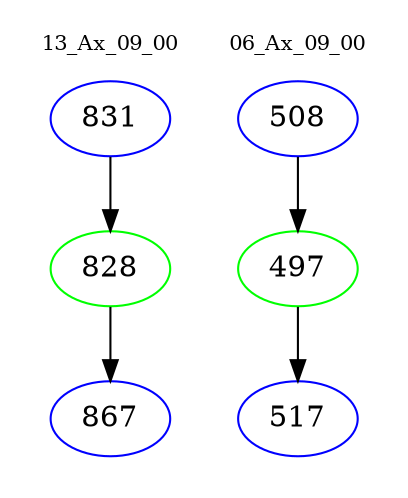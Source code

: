 digraph{
subgraph cluster_0 {
color = white
label = "13_Ax_09_00";
fontsize=10;
T0_831 [label="831", color="blue"]
T0_831 -> T0_828 [color="black"]
T0_828 [label="828", color="green"]
T0_828 -> T0_867 [color="black"]
T0_867 [label="867", color="blue"]
}
subgraph cluster_1 {
color = white
label = "06_Ax_09_00";
fontsize=10;
T1_508 [label="508", color="blue"]
T1_508 -> T1_497 [color="black"]
T1_497 [label="497", color="green"]
T1_497 -> T1_517 [color="black"]
T1_517 [label="517", color="blue"]
}
}
